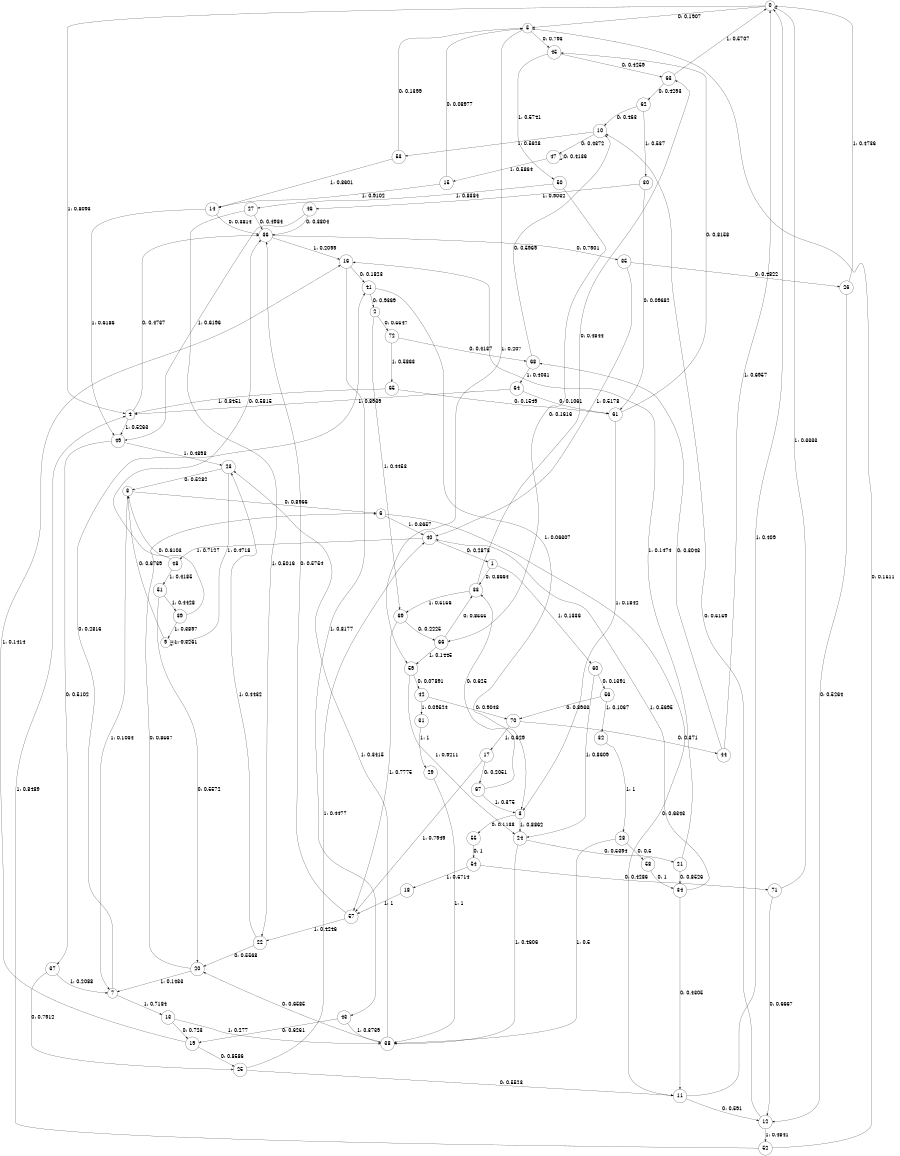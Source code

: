 digraph "ch11randomL10" {
size = "6,8.5";
ratio = "fill";
node [shape = circle];
node [fontsize = 24];
edge [fontsize = 24];
0 -> 5 [label = "0: 0.1907   "];
0 -> 4 [label = "1: 0.8093   "];
1 -> 33 [label = "0: 0.8664   "];
1 -> 60 [label = "1: 0.1336   "];
2 -> 72 [label = "0: 0.5547   "];
2 -> 69 [label = "1: 0.4453   "];
3 -> 55 [label = "0: 0.1138   "];
3 -> 24 [label = "1: 0.8862   "];
4 -> 36 [label = "0: 0.4737   "];
4 -> 49 [label = "1: 0.5263   "];
5 -> 45 [label = "0: 0.793    "];
5 -> 59 [label = "1: 0.207    "];
6 -> 11 [label = "0: 0.6343   "];
6 -> 40 [label = "1: 0.3657   "];
7 -> 41 [label = "0: 0.2816   "];
7 -> 13 [label = "1: 0.7184   "];
8 -> 6 [label = "0: 0.8966   "];
8 -> 7 [label = "1: 0.1034   "];
9 -> 8 [label = "0: 0.6739   "];
9 -> 9 [label = "1: 0.3261   "];
10 -> 47 [label = "0: 0.4372   "];
10 -> 53 [label = "1: 0.5628   "];
11 -> 12 [label = "0: 0.591    "];
11 -> 0 [label = "1: 0.409    "];
12 -> 10 [label = "0: 0.5159   "];
12 -> 52 [label = "1: 0.4841   "];
13 -> 19 [label = "0: 0.723    "];
13 -> 38 [label = "1: 0.277    "];
14 -> 36 [label = "0: 0.3814   "];
14 -> 49 [label = "1: 0.6186   "];
15 -> 5 [label = "0: 0.08977  "];
15 -> 14 [label = "1: 0.9102   "];
16 -> 41 [label = "0: 0.1823   "];
16 -> 43 [label = "1: 0.8177   "];
17 -> 67 [label = "0: 0.2051   "];
17 -> 57 [label = "1: 0.7949   "];
18 -> 57 [label = "1: 1        "];
19 -> 25 [label = "0: 0.8586   "];
19 -> 16 [label = "1: 0.1414   "];
20 -> 6 [label = "0: 0.8567   "];
20 -> 7 [label = "1: 0.1433   "];
21 -> 34 [label = "0: 0.8526   "];
21 -> 16 [label = "1: 0.1474   "];
22 -> 20 [label = "0: 0.5568   "];
22 -> 23 [label = "1: 0.4432   "];
23 -> 8 [label = "0: 0.5282   "];
23 -> 9 [label = "1: 0.4718   "];
24 -> 21 [label = "0: 0.5394   "];
24 -> 38 [label = "1: 0.4606   "];
25 -> 11 [label = "0: 0.5523   "];
25 -> 40 [label = "1: 0.4477   "];
26 -> 12 [label = "0: 0.5264   "];
26 -> 0 [label = "1: 0.4736   "];
27 -> 36 [label = "0: 0.4984   "];
27 -> 22 [label = "1: 0.5016   "];
28 -> 58 [label = "0: 0.5      "];
28 -> 38 [label = "1: 0.5      "];
29 -> 38 [label = "1: 1        "];
30 -> 61 [label = "0: 0.09682  "];
30 -> 46 [label = "1: 0.9032   "];
31 -> 29 [label = "1: 1        "];
32 -> 28 [label = "1: 1        "];
33 -> 63 [label = "0: 0.4844   "];
33 -> 69 [label = "1: 0.5156   "];
34 -> 11 [label = "0: 0.4305   "];
34 -> 40 [label = "1: 0.5695   "];
35 -> 26 [label = "0: 0.4822   "];
35 -> 40 [label = "1: 0.5178   "];
36 -> 35 [label = "0: 0.7901   "];
36 -> 16 [label = "1: 0.2099   "];
37 -> 25 [label = "0: 0.7912   "];
37 -> 7 [label = "1: 0.2088   "];
38 -> 20 [label = "0: 0.6585   "];
38 -> 23 [label = "1: 0.3415   "];
39 -> 8 [label = "0: 0.6103   "];
39 -> 9 [label = "1: 0.3897   "];
40 -> 1 [label = "0: 0.2873   "];
40 -> 48 [label = "1: 0.7127   "];
41 -> 2 [label = "0: 0.9369   "];
41 -> 3 [label = "1: 0.06307  "];
42 -> 70 [label = "0: 0.9048   "];
42 -> 31 [label = "1: 0.09524  "];
43 -> 19 [label = "0: 0.6261   "];
43 -> 38 [label = "1: 0.3739   "];
44 -> 68 [label = "0: 0.3043   "];
44 -> 0 [label = "1: 0.6957   "];
45 -> 63 [label = "0: 0.4259   "];
45 -> 50 [label = "1: 0.5741   "];
46 -> 36 [label = "0: 0.3804   "];
46 -> 49 [label = "1: 0.6196   "];
47 -> 47 [label = "0: 0.4136   "];
47 -> 15 [label = "1: 0.5864   "];
48 -> 36 [label = "0: 0.5815   "];
48 -> 51 [label = "1: 0.4185   "];
49 -> 37 [label = "0: 0.5102   "];
49 -> 23 [label = "1: 0.4898   "];
50 -> 66 [label = "0: 0.1616   "];
50 -> 27 [label = "1: 0.8384   "];
51 -> 20 [label = "0: 0.5572   "];
51 -> 39 [label = "1: 0.4428   "];
52 -> 5 [label = "0: 0.1511   "];
52 -> 4 [label = "1: 0.8489   "];
53 -> 5 [label = "0: 0.1399   "];
53 -> 14 [label = "1: 0.8601   "];
54 -> 71 [label = "0: 0.4286   "];
54 -> 18 [label = "1: 0.5714   "];
55 -> 54 [label = "0: 1        "];
56 -> 70 [label = "0: 0.8933   "];
56 -> 32 [label = "1: 0.1067   "];
57 -> 36 [label = "0: 0.5754   "];
57 -> 22 [label = "1: 0.4246   "];
58 -> 34 [label = "0: 1        "];
59 -> 42 [label = "0: 0.07891  "];
59 -> 24 [label = "1: 0.9211   "];
60 -> 56 [label = "0: 0.1391   "];
60 -> 24 [label = "1: 0.8609   "];
61 -> 45 [label = "0: 0.8158   "];
61 -> 3 [label = "1: 0.1842   "];
62 -> 10 [label = "0: 0.463    "];
62 -> 30 [label = "1: 0.537    "];
63 -> 62 [label = "0: 0.4293   "];
63 -> 0 [label = "1: 0.5707   "];
64 -> 61 [label = "0: 0.1061   "];
64 -> 4 [label = "1: 0.8939   "];
65 -> 61 [label = "0: 0.1549   "];
65 -> 4 [label = "1: 0.8451   "];
66 -> 33 [label = "0: 0.8555   "];
66 -> 59 [label = "1: 0.1445   "];
67 -> 33 [label = "0: 0.625    "];
67 -> 3 [label = "1: 0.375    "];
68 -> 10 [label = "0: 0.5969   "];
68 -> 64 [label = "1: 0.4031   "];
69 -> 66 [label = "0: 0.2225   "];
69 -> 57 [label = "1: 0.7775   "];
70 -> 44 [label = "0: 0.371    "];
70 -> 17 [label = "1: 0.629    "];
71 -> 12 [label = "0: 0.6667   "];
71 -> 0 [label = "1: 0.3333   "];
72 -> 68 [label = "0: 0.4137   "];
72 -> 65 [label = "1: 0.5863   "];
}